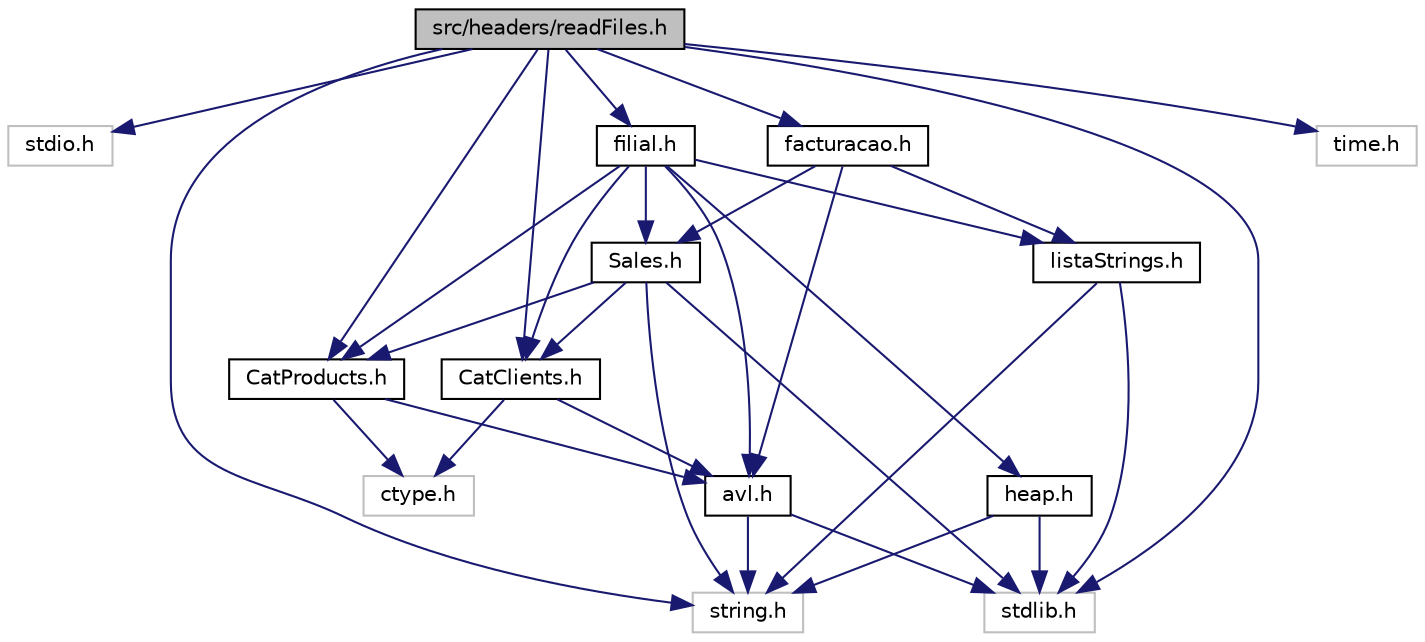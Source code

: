 digraph "src/headers/readFiles.h"
{
  edge [fontname="Helvetica",fontsize="10",labelfontname="Helvetica",labelfontsize="10"];
  node [fontname="Helvetica",fontsize="10",shape=record];
  Node1 [label="src/headers/readFiles.h",height=0.2,width=0.4,color="black", fillcolor="grey75", style="filled" fontcolor="black"];
  Node1 -> Node2 [color="midnightblue",fontsize="10",style="solid"];
  Node2 [label="stdio.h",height=0.2,width=0.4,color="grey75", fillcolor="white", style="filled"];
  Node1 -> Node3 [color="midnightblue",fontsize="10",style="solid"];
  Node3 [label="string.h",height=0.2,width=0.4,color="grey75", fillcolor="white", style="filled"];
  Node1 -> Node4 [color="midnightblue",fontsize="10",style="solid"];
  Node4 [label="stdlib.h",height=0.2,width=0.4,color="grey75", fillcolor="white", style="filled"];
  Node1 -> Node5 [color="midnightblue",fontsize="10",style="solid"];
  Node5 [label="time.h",height=0.2,width=0.4,color="grey75", fillcolor="white", style="filled"];
  Node1 -> Node6 [color="midnightblue",fontsize="10",style="solid"];
  Node6 [label="CatClients.h",height=0.2,width=0.4,color="black", fillcolor="white", style="filled",URL="$CatClients_8h.html",tooltip="Protótipos do Catálogo dos Clientes. "];
  Node6 -> Node7 [color="midnightblue",fontsize="10",style="solid"];
  Node7 [label="ctype.h",height=0.2,width=0.4,color="grey75", fillcolor="white", style="filled"];
  Node6 -> Node8 [color="midnightblue",fontsize="10",style="solid"];
  Node8 [label="avl.h",height=0.2,width=0.4,color="black", fillcolor="white", style="filled",URL="$avl_8h.html",tooltip="Protótipos das funções que trabalham com AVL&#39;s. "];
  Node8 -> Node3 [color="midnightblue",fontsize="10",style="solid"];
  Node8 -> Node4 [color="midnightblue",fontsize="10",style="solid"];
  Node1 -> Node9 [color="midnightblue",fontsize="10",style="solid"];
  Node9 [label="CatProducts.h",height=0.2,width=0.4,color="black", fillcolor="white", style="filled",URL="$CatProducts_8h.html",tooltip="Protótipos do Catálogo dos Produtos. "];
  Node9 -> Node7 [color="midnightblue",fontsize="10",style="solid"];
  Node9 -> Node8 [color="midnightblue",fontsize="10",style="solid"];
  Node1 -> Node10 [color="midnightblue",fontsize="10",style="solid"];
  Node10 [label="facturacao.h",height=0.2,width=0.4,color="black", fillcolor="white", style="filled",URL="$facturacao_8h.html",tooltip="Protótipos das funções que trabalham com a facturacao. "];
  Node10 -> Node8 [color="midnightblue",fontsize="10",style="solid"];
  Node10 -> Node11 [color="midnightblue",fontsize="10",style="solid"];
  Node11 [label="Sales.h",height=0.2,width=0.4,color="black", fillcolor="white", style="filled",URL="$Sales_8h.html",tooltip="Protótipos das Vendas. "];
  Node11 -> Node3 [color="midnightblue",fontsize="10",style="solid"];
  Node11 -> Node4 [color="midnightblue",fontsize="10",style="solid"];
  Node11 -> Node6 [color="midnightblue",fontsize="10",style="solid"];
  Node11 -> Node9 [color="midnightblue",fontsize="10",style="solid"];
  Node10 -> Node12 [color="midnightblue",fontsize="10",style="solid"];
  Node12 [label="listaStrings.h",height=0.2,width=0.4,color="black", fillcolor="white", style="filled",URL="$listaStrings_8h.html",tooltip="Protótipos das funções que trabalham com a Lista de Strings. "];
  Node12 -> Node3 [color="midnightblue",fontsize="10",style="solid"];
  Node12 -> Node4 [color="midnightblue",fontsize="10",style="solid"];
  Node1 -> Node13 [color="midnightblue",fontsize="10",style="solid"];
  Node13 [label="filial.h",height=0.2,width=0.4,color="black", fillcolor="white", style="filled",URL="$filial_8h.html",tooltip="Protótipos das funções que trabalham com a Filial. "];
  Node13 -> Node8 [color="midnightblue",fontsize="10",style="solid"];
  Node13 -> Node6 [color="midnightblue",fontsize="10",style="solid"];
  Node13 -> Node9 [color="midnightblue",fontsize="10",style="solid"];
  Node13 -> Node11 [color="midnightblue",fontsize="10",style="solid"];
  Node13 -> Node14 [color="midnightblue",fontsize="10",style="solid"];
  Node14 [label="heap.h",height=0.2,width=0.4,color="black", fillcolor="white", style="filled",URL="$heap_8h.html",tooltip="Protótipos das funções que trabalham com Heaps. "];
  Node14 -> Node4 [color="midnightblue",fontsize="10",style="solid"];
  Node14 -> Node3 [color="midnightblue",fontsize="10",style="solid"];
  Node13 -> Node12 [color="midnightblue",fontsize="10",style="solid"];
}

